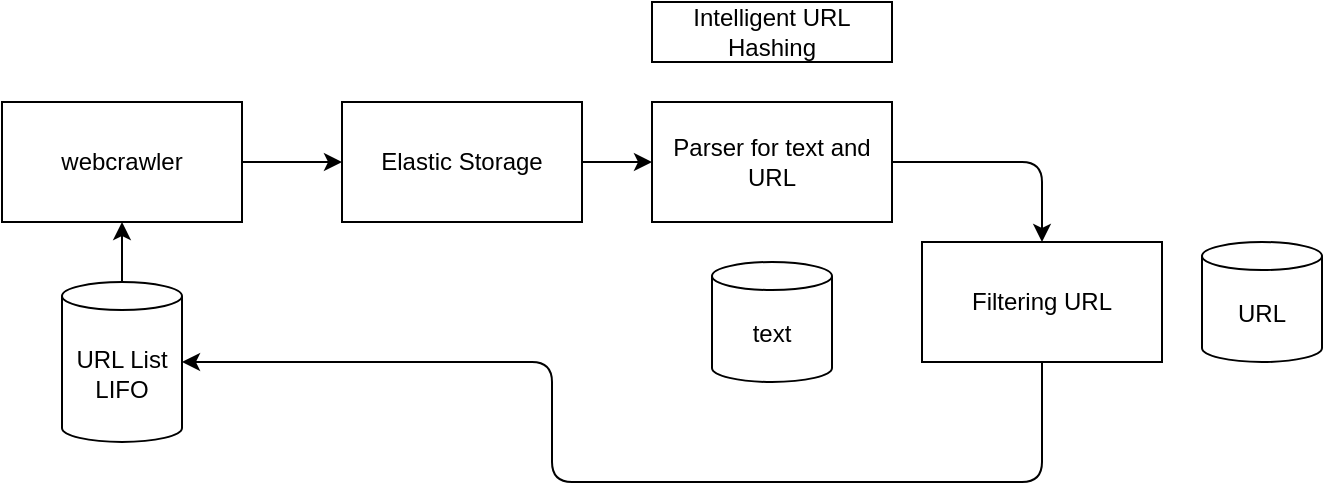 <mxfile>
    <diagram id="8VMyfHAKDIAnmMRBSdRb" name="Page-1">
        <mxGraphModel dx="473" dy="381" grid="1" gridSize="10" guides="1" tooltips="1" connect="1" arrows="1" fold="1" page="1" pageScale="1" pageWidth="850" pageHeight="1100" math="0" shadow="0">
            <root>
                <mxCell id="0"/>
                <mxCell id="1" parent="0"/>
                <mxCell id="10" style="edgeStyle=orthogonalEdgeStyle;html=1;" edge="1" parent="1" source="2" target="4">
                    <mxGeometry relative="1" as="geometry"/>
                </mxCell>
                <mxCell id="2" value="webcrawler" style="rounded=0;whiteSpace=wrap;html=1;" vertex="1" parent="1">
                    <mxGeometry x="40" y="150" width="120" height="60" as="geometry"/>
                </mxCell>
                <mxCell id="12" style="edgeStyle=orthogonalEdgeStyle;html=1;exitX=0.5;exitY=0;exitDx=0;exitDy=0;exitPerimeter=0;entryX=0.5;entryY=1;entryDx=0;entryDy=0;" edge="1" parent="1" source="3" target="2">
                    <mxGeometry relative="1" as="geometry"/>
                </mxCell>
                <mxCell id="3" value="URL List LIFO" style="shape=cylinder3;whiteSpace=wrap;html=1;boundedLbl=1;backgroundOutline=1;size=7.003;" vertex="1" parent="1">
                    <mxGeometry x="70" y="240" width="60" height="80" as="geometry"/>
                </mxCell>
                <mxCell id="11" style="edgeStyle=orthogonalEdgeStyle;html=1;exitX=1;exitY=0.5;exitDx=0;exitDy=0;entryX=0;entryY=0.5;entryDx=0;entryDy=0;" edge="1" parent="1" source="4" target="7">
                    <mxGeometry relative="1" as="geometry"/>
                </mxCell>
                <mxCell id="4" value="Elastic Storage" style="rounded=0;whiteSpace=wrap;html=1;" vertex="1" parent="1">
                    <mxGeometry x="210" y="150" width="120" height="60" as="geometry"/>
                </mxCell>
                <mxCell id="5" value="Intelligent URL Hashing" style="rounded=0;whiteSpace=wrap;html=1;" vertex="1" parent="1">
                    <mxGeometry x="365" y="100" width="120" height="30" as="geometry"/>
                </mxCell>
                <mxCell id="6" value="text" style="shape=cylinder3;whiteSpace=wrap;html=1;boundedLbl=1;backgroundOutline=1;size=7.003;" vertex="1" parent="1">
                    <mxGeometry x="395" y="230" width="60" height="60" as="geometry"/>
                </mxCell>
                <mxCell id="14" style="edgeStyle=orthogonalEdgeStyle;html=1;exitX=1;exitY=0.5;exitDx=0;exitDy=0;entryX=0.5;entryY=0;entryDx=0;entryDy=0;" edge="1" parent="1" source="7" target="8">
                    <mxGeometry relative="1" as="geometry"/>
                </mxCell>
                <mxCell id="7" value="Parser for text and URL" style="rounded=0;whiteSpace=wrap;html=1;" vertex="1" parent="1">
                    <mxGeometry x="365" y="150" width="120" height="60" as="geometry"/>
                </mxCell>
                <mxCell id="9" style="edgeStyle=orthogonalEdgeStyle;html=1;" edge="1" parent="1" source="8" target="3">
                    <mxGeometry relative="1" as="geometry">
                        <Array as="points">
                            <mxPoint x="560" y="340"/>
                            <mxPoint x="315" y="340"/>
                            <mxPoint x="315" y="280"/>
                        </Array>
                    </mxGeometry>
                </mxCell>
                <mxCell id="8" value="Filtering URL" style="rounded=0;whiteSpace=wrap;html=1;" vertex="1" parent="1">
                    <mxGeometry x="500" y="220" width="120" height="60" as="geometry"/>
                </mxCell>
                <mxCell id="13" value="URL" style="shape=cylinder3;whiteSpace=wrap;html=1;boundedLbl=1;backgroundOutline=1;size=7.003;" vertex="1" parent="1">
                    <mxGeometry x="640" y="220" width="60" height="60" as="geometry"/>
                </mxCell>
            </root>
        </mxGraphModel>
    </diagram>
</mxfile>